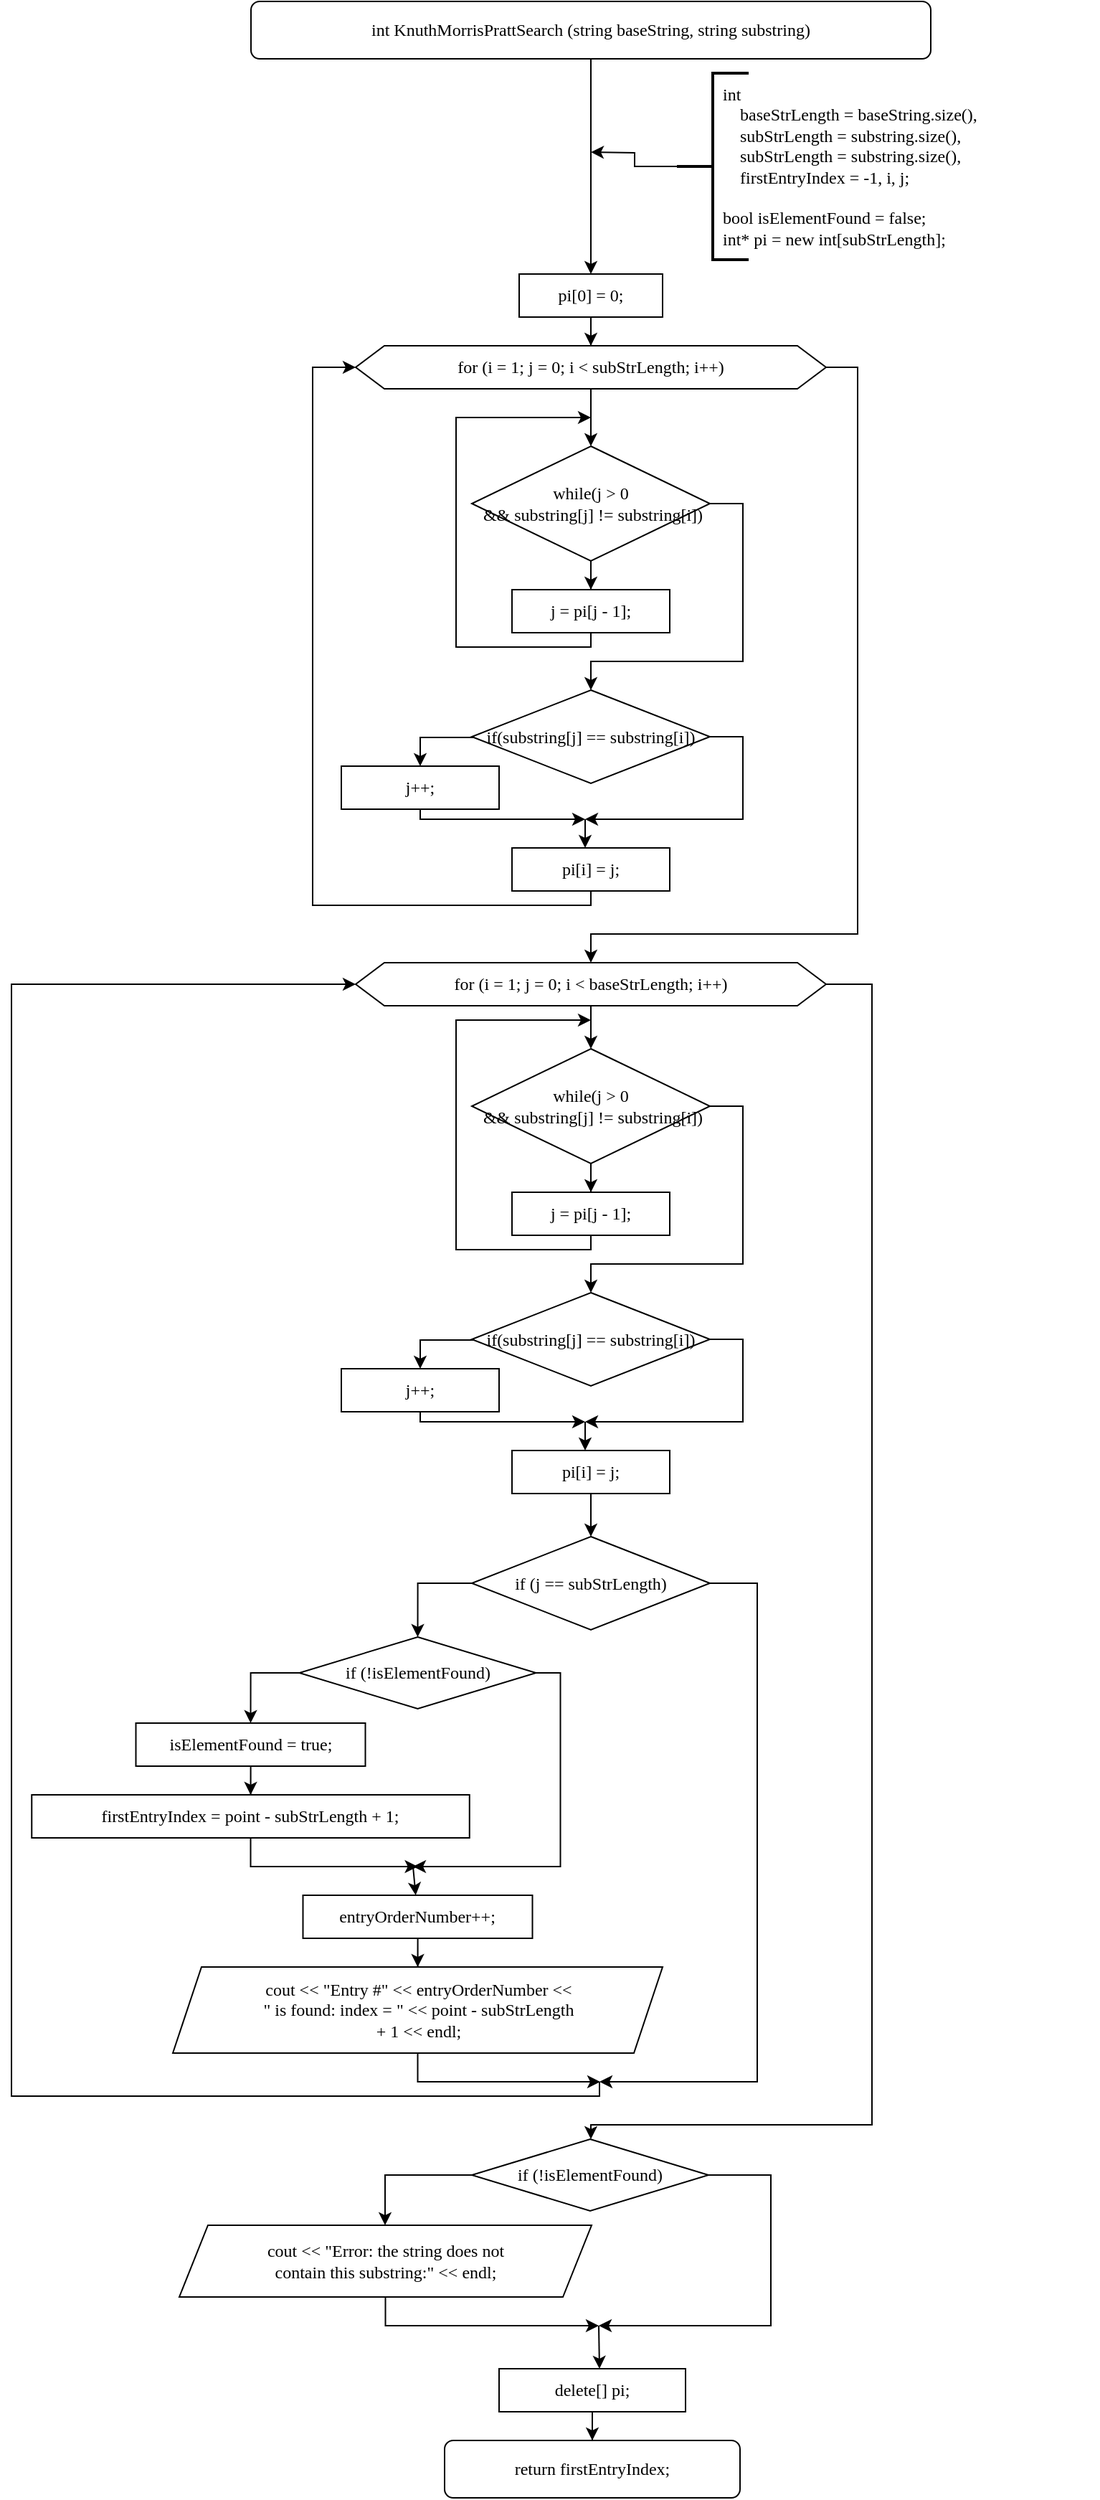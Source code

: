 <mxfile version="14.1.8" type="device"><diagram id="P3kmz6FlTMVLAKg2Gzme" name="Страница 1"><mxGraphModel dx="749" dy="563" grid="1" gridSize="10" guides="1" tooltips="1" connect="1" arrows="1" fold="1" page="1" pageScale="1" pageWidth="827" pageHeight="1169" math="0" shadow="0"><root><mxCell id="0"/><mxCell id="1" parent="0"/><mxCell id="GFhEsgeX--4xQB3chVRd-5" style="edgeStyle=orthogonalEdgeStyle;rounded=0;orthogonalLoop=1;jettySize=auto;html=1;entryX=0.5;entryY=0;entryDx=0;entryDy=0;" edge="1" parent="1" source="GFhEsgeX--4xQB3chVRd-1" target="GFhEsgeX--4xQB3chVRd-6"><mxGeometry relative="1" as="geometry"><mxPoint x="414" y="230" as="targetPoint"/></mxGeometry></mxCell><mxCell id="GFhEsgeX--4xQB3chVRd-1" value="int KnuthMorrisPrattSearch (string baseString, string substring)" style="rounded=1;whiteSpace=wrap;html=1;fontFamily=Consolas;" vertex="1" parent="1"><mxGeometry x="177" y="40" width="474" height="40" as="geometry"/></mxCell><mxCell id="GFhEsgeX--4xQB3chVRd-2" style="edgeStyle=orthogonalEdgeStyle;rounded=0;orthogonalLoop=1;jettySize=auto;html=1;fontFamily=Consolas;" edge="1" parent="1" source="GFhEsgeX--4xQB3chVRd-3"><mxGeometry relative="1" as="geometry"><mxPoint x="414" y="145" as="targetPoint"/></mxGeometry></mxCell><mxCell id="GFhEsgeX--4xQB3chVRd-3" value="" style="strokeWidth=2;html=1;shape=mxgraph.flowchart.annotation_2;align=left;labelPosition=right;pointerEvents=1;" vertex="1" parent="1"><mxGeometry x="474" y="90" width="50" height="130" as="geometry"/></mxCell><mxCell id="GFhEsgeX--4xQB3chVRd-4" value="&lt;div&gt;int&amp;nbsp;&lt;/div&gt;&lt;div&gt;&amp;nbsp; &amp;nbsp; baseStrLength = baseString.size(),&amp;nbsp;&lt;/div&gt;&lt;div&gt;&amp;nbsp; &amp;nbsp; subStrLength = substring.size(),&lt;/div&gt;&lt;div&gt;&amp;nbsp; &amp;nbsp; subStrLength = substring.size(),&lt;/div&gt;&lt;div&gt;&amp;nbsp; &amp;nbsp; firstEntryIndex = -1, i, j;&lt;/div&gt;&lt;div&gt;&lt;br&gt;&lt;/div&gt;&lt;div&gt;bool isElementFound = false;&lt;/div&gt;&lt;div&gt;int* pi = new int[subStrLength];&lt;/div&gt;" style="text;html=1;strokeColor=none;fillColor=none;align=left;verticalAlign=middle;whiteSpace=wrap;rounded=0;fontFamily=Consolas;" vertex="1" parent="1"><mxGeometry x="504" y="100" width="264" height="110" as="geometry"/></mxCell><mxCell id="GFhEsgeX--4xQB3chVRd-8" style="edgeStyle=orthogonalEdgeStyle;rounded=0;orthogonalLoop=1;jettySize=auto;html=1;entryX=0.5;entryY=0;entryDx=0;entryDy=0;" edge="1" parent="1" source="GFhEsgeX--4xQB3chVRd-6" target="GFhEsgeX--4xQB3chVRd-7"><mxGeometry relative="1" as="geometry"/></mxCell><mxCell id="GFhEsgeX--4xQB3chVRd-6" value="pi[0] = 0;" style="rounded=0;whiteSpace=wrap;html=1;fontFamily=Consolas;align=center;" vertex="1" parent="1"><mxGeometry x="364" y="230" width="100" height="30" as="geometry"/></mxCell><mxCell id="GFhEsgeX--4xQB3chVRd-10" style="edgeStyle=orthogonalEdgeStyle;rounded=0;orthogonalLoop=1;jettySize=auto;html=1;entryX=0.5;entryY=0;entryDx=0;entryDy=0;fontFamily=Consolas;" edge="1" parent="1" source="GFhEsgeX--4xQB3chVRd-7" target="GFhEsgeX--4xQB3chVRd-9"><mxGeometry relative="1" as="geometry"/></mxCell><mxCell id="GFhEsgeX--4xQB3chVRd-23" style="edgeStyle=orthogonalEdgeStyle;rounded=0;orthogonalLoop=1;jettySize=auto;html=1;fontFamily=Consolas;entryX=0.5;entryY=0;entryDx=0;entryDy=0;" edge="1" parent="1" source="GFhEsgeX--4xQB3chVRd-7" target="GFhEsgeX--4xQB3chVRd-24"><mxGeometry relative="1" as="geometry"><mxPoint x="414" y="690" as="targetPoint"/><Array as="points"><mxPoint x="600" y="295"/><mxPoint x="600" y="690"/><mxPoint x="414" y="690"/></Array></mxGeometry></mxCell><mxCell id="GFhEsgeX--4xQB3chVRd-7" value="for (i = 1; j = 0; i &amp;lt; subStrLength; i++)" style="shape=hexagon;perimeter=hexagonPerimeter2;whiteSpace=wrap;html=1;fixedSize=1;fontFamily=Consolas;align=center;" vertex="1" parent="1"><mxGeometry x="250" y="280" width="328" height="30" as="geometry"/></mxCell><mxCell id="GFhEsgeX--4xQB3chVRd-12" style="edgeStyle=orthogonalEdgeStyle;rounded=0;orthogonalLoop=1;jettySize=auto;html=1;entryX=0.5;entryY=0;entryDx=0;entryDy=0;fontFamily=Consolas;" edge="1" parent="1" source="GFhEsgeX--4xQB3chVRd-9" target="GFhEsgeX--4xQB3chVRd-11"><mxGeometry relative="1" as="geometry"/></mxCell><mxCell id="GFhEsgeX--4xQB3chVRd-14" style="edgeStyle=orthogonalEdgeStyle;rounded=0;orthogonalLoop=1;jettySize=auto;html=1;fontFamily=Consolas;entryX=0.5;entryY=0;entryDx=0;entryDy=0;" edge="1" parent="1" source="GFhEsgeX--4xQB3chVRd-9" target="GFhEsgeX--4xQB3chVRd-15"><mxGeometry relative="1" as="geometry"><mxPoint x="414" y="500" as="targetPoint"/><Array as="points"><mxPoint x="520" y="390"/><mxPoint x="520" y="500"/><mxPoint x="414" y="500"/></Array></mxGeometry></mxCell><mxCell id="GFhEsgeX--4xQB3chVRd-9" value="while(j &amp;gt; 0&lt;br&gt;&amp;nbsp;&amp;amp;&amp;amp; substring[j] != substring[i])" style="rhombus;whiteSpace=wrap;html=1;fontFamily=Consolas;" vertex="1" parent="1"><mxGeometry x="331" y="350" width="166" height="80" as="geometry"/></mxCell><mxCell id="GFhEsgeX--4xQB3chVRd-13" style="edgeStyle=orthogonalEdgeStyle;rounded=0;orthogonalLoop=1;jettySize=auto;html=1;fontFamily=Consolas;" edge="1" parent="1" source="GFhEsgeX--4xQB3chVRd-11"><mxGeometry relative="1" as="geometry"><mxPoint x="414" y="330" as="targetPoint"/><Array as="points"><mxPoint x="414" y="490"/><mxPoint x="320" y="490"/></Array></mxGeometry></mxCell><mxCell id="GFhEsgeX--4xQB3chVRd-11" value="j = pi[j - 1];" style="rounded=0;whiteSpace=wrap;html=1;fontFamily=Consolas;align=center;" vertex="1" parent="1"><mxGeometry x="359" y="450" width="110" height="30" as="geometry"/></mxCell><mxCell id="GFhEsgeX--4xQB3chVRd-17" style="edgeStyle=orthogonalEdgeStyle;rounded=0;orthogonalLoop=1;jettySize=auto;html=1;fontFamily=Consolas;" edge="1" parent="1" target="GFhEsgeX--4xQB3chVRd-16"><mxGeometry relative="1" as="geometry"><mxPoint x="414" y="555.5" as="sourcePoint"/><Array as="points"><mxPoint x="414" y="553"/><mxPoint x="295" y="553"/></Array></mxGeometry></mxCell><mxCell id="GFhEsgeX--4xQB3chVRd-19" style="edgeStyle=orthogonalEdgeStyle;rounded=0;orthogonalLoop=1;jettySize=auto;html=1;fontFamily=Consolas;" edge="1" parent="1" source="GFhEsgeX--4xQB3chVRd-15"><mxGeometry relative="1" as="geometry"><mxPoint x="410" y="610" as="targetPoint"/><Array as="points"><mxPoint x="520" y="553"/><mxPoint x="520" y="610"/></Array></mxGeometry></mxCell><mxCell id="GFhEsgeX--4xQB3chVRd-15" value="if(substring[j] == substring[i])" style="rhombus;whiteSpace=wrap;html=1;fontFamily=Consolas;" vertex="1" parent="1"><mxGeometry x="331" y="520" width="166" height="65" as="geometry"/></mxCell><mxCell id="GFhEsgeX--4xQB3chVRd-18" style="edgeStyle=orthogonalEdgeStyle;rounded=0;orthogonalLoop=1;jettySize=auto;html=1;fontFamily=Consolas;" edge="1" parent="1" source="GFhEsgeX--4xQB3chVRd-16"><mxGeometry relative="1" as="geometry"><mxPoint x="410" y="610" as="targetPoint"/><Array as="points"><mxPoint x="295" y="610"/></Array></mxGeometry></mxCell><mxCell id="GFhEsgeX--4xQB3chVRd-16" value="j++;" style="rounded=0;whiteSpace=wrap;html=1;fontFamily=Consolas;align=center;" vertex="1" parent="1"><mxGeometry x="240" y="573" width="110" height="30" as="geometry"/></mxCell><mxCell id="GFhEsgeX--4xQB3chVRd-20" value="" style="endArrow=classic;html=1;fontFamily=Consolas;" edge="1" parent="1"><mxGeometry width="50" height="50" relative="1" as="geometry"><mxPoint x="410" y="610" as="sourcePoint"/><mxPoint x="410" y="630" as="targetPoint"/></mxGeometry></mxCell><mxCell id="GFhEsgeX--4xQB3chVRd-22" style="edgeStyle=orthogonalEdgeStyle;rounded=0;orthogonalLoop=1;jettySize=auto;html=1;fontFamily=Consolas;entryX=0;entryY=0.5;entryDx=0;entryDy=0;" edge="1" parent="1" source="GFhEsgeX--4xQB3chVRd-21" target="GFhEsgeX--4xQB3chVRd-7"><mxGeometry relative="1" as="geometry"><mxPoint x="220" y="300" as="targetPoint"/><Array as="points"><mxPoint x="414" y="670"/><mxPoint x="220" y="670"/><mxPoint x="220" y="295"/></Array></mxGeometry></mxCell><mxCell id="GFhEsgeX--4xQB3chVRd-21" value="pi[i] = j;" style="rounded=0;whiteSpace=wrap;html=1;fontFamily=Consolas;align=center;" vertex="1" parent="1"><mxGeometry x="359" y="630" width="110" height="30" as="geometry"/></mxCell><mxCell id="GFhEsgeX--4xQB3chVRd-37" style="edgeStyle=orthogonalEdgeStyle;rounded=0;orthogonalLoop=1;jettySize=auto;html=1;entryX=0.5;entryY=0;entryDx=0;entryDy=0;fontFamily=Consolas;" edge="1" parent="1" source="GFhEsgeX--4xQB3chVRd-24" target="GFhEsgeX--4xQB3chVRd-27"><mxGeometry relative="1" as="geometry"/></mxCell><mxCell id="GFhEsgeX--4xQB3chVRd-58" style="edgeStyle=orthogonalEdgeStyle;rounded=0;orthogonalLoop=1;jettySize=auto;html=1;fontFamily=Consolas;" edge="1" parent="1" source="GFhEsgeX--4xQB3chVRd-24"><mxGeometry relative="1" as="geometry"><mxPoint x="414" y="1530" as="targetPoint"/><Array as="points"><mxPoint x="610" y="725"/><mxPoint x="610" y="1520"/><mxPoint x="414" y="1520"/></Array></mxGeometry></mxCell><mxCell id="GFhEsgeX--4xQB3chVRd-24" value="for (i = 1; j = 0; i &amp;lt; baseStrLength; i++)" style="shape=hexagon;perimeter=hexagonPerimeter2;whiteSpace=wrap;html=1;fixedSize=1;fontFamily=Consolas;align=center;" vertex="1" parent="1"><mxGeometry x="250" y="710" width="328" height="30" as="geometry"/></mxCell><mxCell id="GFhEsgeX--4xQB3chVRd-25" style="edgeStyle=orthogonalEdgeStyle;rounded=0;orthogonalLoop=1;jettySize=auto;html=1;entryX=0.5;entryY=0;entryDx=0;entryDy=0;fontFamily=Consolas;" edge="1" parent="1" source="GFhEsgeX--4xQB3chVRd-27" target="GFhEsgeX--4xQB3chVRd-29"><mxGeometry relative="1" as="geometry"/></mxCell><mxCell id="GFhEsgeX--4xQB3chVRd-26" style="edgeStyle=orthogonalEdgeStyle;rounded=0;orthogonalLoop=1;jettySize=auto;html=1;fontFamily=Consolas;entryX=0.5;entryY=0;entryDx=0;entryDy=0;" edge="1" parent="1" source="GFhEsgeX--4xQB3chVRd-27" target="GFhEsgeX--4xQB3chVRd-32"><mxGeometry relative="1" as="geometry"><mxPoint x="414" y="920" as="targetPoint"/><Array as="points"><mxPoint x="520" y="810"/><mxPoint x="520" y="920"/><mxPoint x="414" y="920"/></Array></mxGeometry></mxCell><mxCell id="GFhEsgeX--4xQB3chVRd-27" value="while(j &amp;gt; 0&lt;br&gt;&amp;nbsp;&amp;amp;&amp;amp; substring[j] != substring[i])" style="rhombus;whiteSpace=wrap;html=1;fontFamily=Consolas;" vertex="1" parent="1"><mxGeometry x="331" y="770" width="166" height="80" as="geometry"/></mxCell><mxCell id="GFhEsgeX--4xQB3chVRd-28" style="edgeStyle=orthogonalEdgeStyle;rounded=0;orthogonalLoop=1;jettySize=auto;html=1;fontFamily=Consolas;" edge="1" parent="1" source="GFhEsgeX--4xQB3chVRd-29"><mxGeometry relative="1" as="geometry"><mxPoint x="414" y="750" as="targetPoint"/><Array as="points"><mxPoint x="414" y="910"/><mxPoint x="320" y="910"/></Array></mxGeometry></mxCell><mxCell id="GFhEsgeX--4xQB3chVRd-29" value="j = pi[j - 1];" style="rounded=0;whiteSpace=wrap;html=1;fontFamily=Consolas;align=center;" vertex="1" parent="1"><mxGeometry x="359" y="870" width="110" height="30" as="geometry"/></mxCell><mxCell id="GFhEsgeX--4xQB3chVRd-30" style="edgeStyle=orthogonalEdgeStyle;rounded=0;orthogonalLoop=1;jettySize=auto;html=1;fontFamily=Consolas;" edge="1" parent="1" target="GFhEsgeX--4xQB3chVRd-34"><mxGeometry relative="1" as="geometry"><mxPoint x="414" y="975.5" as="sourcePoint"/><Array as="points"><mxPoint x="414" y="973"/><mxPoint x="295" y="973"/></Array></mxGeometry></mxCell><mxCell id="GFhEsgeX--4xQB3chVRd-31" style="edgeStyle=orthogonalEdgeStyle;rounded=0;orthogonalLoop=1;jettySize=auto;html=1;fontFamily=Consolas;" edge="1" parent="1" source="GFhEsgeX--4xQB3chVRd-32"><mxGeometry relative="1" as="geometry"><mxPoint x="410" y="1030" as="targetPoint"/><Array as="points"><mxPoint x="520" y="973"/><mxPoint x="520" y="1030"/></Array></mxGeometry></mxCell><mxCell id="GFhEsgeX--4xQB3chVRd-32" value="if(substring[j] == substring[i])" style="rhombus;whiteSpace=wrap;html=1;fontFamily=Consolas;" vertex="1" parent="1"><mxGeometry x="331" y="940" width="166" height="65" as="geometry"/></mxCell><mxCell id="GFhEsgeX--4xQB3chVRd-33" style="edgeStyle=orthogonalEdgeStyle;rounded=0;orthogonalLoop=1;jettySize=auto;html=1;fontFamily=Consolas;" edge="1" parent="1" source="GFhEsgeX--4xQB3chVRd-34"><mxGeometry relative="1" as="geometry"><mxPoint x="410" y="1030" as="targetPoint"/><Array as="points"><mxPoint x="295" y="1030"/></Array></mxGeometry></mxCell><mxCell id="GFhEsgeX--4xQB3chVRd-34" value="j++;" style="rounded=0;whiteSpace=wrap;html=1;fontFamily=Consolas;align=center;" vertex="1" parent="1"><mxGeometry x="240" y="993" width="110" height="30" as="geometry"/></mxCell><mxCell id="GFhEsgeX--4xQB3chVRd-35" value="" style="endArrow=classic;html=1;fontFamily=Consolas;" edge="1" parent="1"><mxGeometry width="50" height="50" relative="1" as="geometry"><mxPoint x="410" y="1030" as="sourcePoint"/><mxPoint x="410" y="1050" as="targetPoint"/></mxGeometry></mxCell><mxCell id="GFhEsgeX--4xQB3chVRd-39" style="edgeStyle=orthogonalEdgeStyle;rounded=0;orthogonalLoop=1;jettySize=auto;html=1;entryX=0.5;entryY=0;entryDx=0;entryDy=0;fontFamily=Consolas;" edge="1" parent="1" source="GFhEsgeX--4xQB3chVRd-36" target="GFhEsgeX--4xQB3chVRd-38"><mxGeometry relative="1" as="geometry"/></mxCell><mxCell id="GFhEsgeX--4xQB3chVRd-36" value="pi[i] = j;" style="rounded=0;whiteSpace=wrap;html=1;fontFamily=Consolas;align=center;" vertex="1" parent="1"><mxGeometry x="359" y="1050" width="110" height="30" as="geometry"/></mxCell><mxCell id="GFhEsgeX--4xQB3chVRd-49" style="edgeStyle=orthogonalEdgeStyle;rounded=0;orthogonalLoop=1;jettySize=auto;html=1;entryX=0.5;entryY=0;entryDx=0;entryDy=0;fontFamily=Consolas;" edge="1" parent="1" source="GFhEsgeX--4xQB3chVRd-38" target="GFhEsgeX--4xQB3chVRd-42"><mxGeometry relative="1" as="geometry"><Array as="points"><mxPoint x="293" y="1143"/></Array></mxGeometry></mxCell><mxCell id="GFhEsgeX--4xQB3chVRd-54" style="edgeStyle=orthogonalEdgeStyle;rounded=0;orthogonalLoop=1;jettySize=auto;html=1;fontFamily=Consolas;" edge="1" parent="1" source="GFhEsgeX--4xQB3chVRd-38"><mxGeometry relative="1" as="geometry"><mxPoint x="420" y="1490" as="targetPoint"/><Array as="points"><mxPoint x="530" y="1143"/><mxPoint x="530" y="1490"/></Array></mxGeometry></mxCell><mxCell id="GFhEsgeX--4xQB3chVRd-38" value="if (j == subStrLength)" style="rhombus;whiteSpace=wrap;html=1;fontFamily=Consolas;" vertex="1" parent="1"><mxGeometry x="331" y="1110" width="166" height="65" as="geometry"/></mxCell><mxCell id="GFhEsgeX--4xQB3chVRd-40" style="edgeStyle=orthogonalEdgeStyle;rounded=0;orthogonalLoop=1;jettySize=auto;html=1;entryX=0.5;entryY=0;entryDx=0;entryDy=0;fontFamily=Consolas;" edge="1" parent="1" source="GFhEsgeX--4xQB3chVRd-42" target="GFhEsgeX--4xQB3chVRd-43"><mxGeometry relative="1" as="geometry"><Array as="points"><mxPoint x="176.75" y="1205"/></Array></mxGeometry></mxCell><mxCell id="GFhEsgeX--4xQB3chVRd-41" style="edgeStyle=orthogonalEdgeStyle;rounded=0;orthogonalLoop=1;jettySize=auto;html=1;fontFamily=Consolas;" edge="1" parent="1" source="GFhEsgeX--4xQB3chVRd-42"><mxGeometry relative="1" as="geometry"><mxPoint x="290" y="1340" as="targetPoint"/><Array as="points"><mxPoint x="392.75" y="1205"/><mxPoint x="392.75" y="1340"/></Array></mxGeometry></mxCell><mxCell id="GFhEsgeX--4xQB3chVRd-42" value="if (!isElementFound)" style="rhombus;whiteSpace=wrap;html=1;fontFamily=Consolas;align=center;" vertex="1" parent="1"><mxGeometry x="210.75" y="1180" width="165" height="50" as="geometry"/></mxCell><mxCell id="GFhEsgeX--4xQB3chVRd-50" style="edgeStyle=orthogonalEdgeStyle;rounded=0;orthogonalLoop=1;jettySize=auto;html=1;entryX=0.5;entryY=0;entryDx=0;entryDy=0;fontFamily=Consolas;" edge="1" parent="1" source="GFhEsgeX--4xQB3chVRd-43" target="GFhEsgeX--4xQB3chVRd-45"><mxGeometry relative="1" as="geometry"/></mxCell><mxCell id="GFhEsgeX--4xQB3chVRd-43" value="isElementFound = true;" style="rounded=0;whiteSpace=wrap;html=1;fontFamily=Consolas;align=center;" vertex="1" parent="1"><mxGeometry x="96.75" y="1240" width="160" height="30" as="geometry"/></mxCell><mxCell id="GFhEsgeX--4xQB3chVRd-44" style="edgeStyle=orthogonalEdgeStyle;rounded=0;orthogonalLoop=1;jettySize=auto;html=1;fontFamily=Consolas;" edge="1" parent="1" source="GFhEsgeX--4xQB3chVRd-45"><mxGeometry relative="1" as="geometry"><mxPoint x="292.75" y="1340" as="targetPoint"/></mxGeometry></mxCell><mxCell id="GFhEsgeX--4xQB3chVRd-45" value="firstEntryIndex = point - subStrLength + 1;" style="rounded=0;whiteSpace=wrap;html=1;fontFamily=Consolas;align=center;" vertex="1" parent="1"><mxGeometry x="24.13" y="1290" width="305.25" height="30" as="geometry"/></mxCell><mxCell id="GFhEsgeX--4xQB3chVRd-52" style="edgeStyle=orthogonalEdgeStyle;rounded=0;orthogonalLoop=1;jettySize=auto;html=1;entryX=0.5;entryY=0;entryDx=0;entryDy=0;fontFamily=Consolas;" edge="1" parent="1" source="GFhEsgeX--4xQB3chVRd-46" target="GFhEsgeX--4xQB3chVRd-47"><mxGeometry relative="1" as="geometry"/></mxCell><mxCell id="GFhEsgeX--4xQB3chVRd-46" value="entryOrderNumber++;" style="rounded=0;whiteSpace=wrap;html=1;fontFamily=Consolas;align=center;" vertex="1" parent="1"><mxGeometry x="213.25" y="1360" width="160" height="30" as="geometry"/></mxCell><mxCell id="GFhEsgeX--4xQB3chVRd-55" style="edgeStyle=orthogonalEdgeStyle;rounded=0;orthogonalLoop=1;jettySize=auto;html=1;fontFamily=Consolas;" edge="1" parent="1" source="GFhEsgeX--4xQB3chVRd-47"><mxGeometry relative="1" as="geometry"><mxPoint x="420" y="1490" as="targetPoint"/></mxGeometry></mxCell><mxCell id="GFhEsgeX--4xQB3chVRd-47" value="cout &amp;lt;&amp;lt; &quot;Entry #&quot; &amp;lt;&amp;lt; entryOrderNumber &amp;lt;&amp;lt; &lt;br&gt;&quot; is found: index = &quot; &amp;lt;&amp;lt; point - subStrLength &lt;br&gt;+ 1 &amp;lt;&amp;lt; endl;" style="shape=parallelogram;perimeter=parallelogramPerimeter;whiteSpace=wrap;html=1;fixedSize=1;fontFamily=Consolas;" vertex="1" parent="1"><mxGeometry x="122.5" y="1410" width="341.5" height="60" as="geometry"/></mxCell><mxCell id="GFhEsgeX--4xQB3chVRd-51" value="" style="endArrow=classic;html=1;fontFamily=Consolas;" edge="1" parent="1" target="GFhEsgeX--4xQB3chVRd-46"><mxGeometry width="50" height="50" relative="1" as="geometry"><mxPoint x="290" y="1340" as="sourcePoint"/><mxPoint x="230" y="1220" as="targetPoint"/></mxGeometry></mxCell><mxCell id="GFhEsgeX--4xQB3chVRd-56" value="" style="endArrow=classic;html=1;fontFamily=Consolas;edgeStyle=orthogonalEdgeStyle;arcSize=0;entryX=0;entryY=0.5;entryDx=0;entryDy=0;" edge="1" parent="1" target="GFhEsgeX--4xQB3chVRd-24"><mxGeometry width="50" height="50" relative="1" as="geometry"><mxPoint x="420" y="1490" as="sourcePoint"/><mxPoint x="80" y="1050" as="targetPoint"/><Array as="points"><mxPoint x="420" y="1500"/><mxPoint x="10" y="1500"/><mxPoint x="10" y="725"/></Array></mxGeometry></mxCell><mxCell id="GFhEsgeX--4xQB3chVRd-59" style="edgeStyle=orthogonalEdgeStyle;rounded=0;orthogonalLoop=1;jettySize=auto;html=1;fontFamily=Consolas;" edge="1" parent="1" source="GFhEsgeX--4xQB3chVRd-61" target="GFhEsgeX--4xQB3chVRd-63"><mxGeometry relative="1" as="geometry"><Array as="points"><mxPoint x="413.5" y="1555"/><mxPoint x="270.5" y="1555"/></Array></mxGeometry></mxCell><mxCell id="GFhEsgeX--4xQB3chVRd-60" style="edgeStyle=orthogonalEdgeStyle;rounded=0;orthogonalLoop=1;jettySize=auto;html=1;fontFamily=Consolas;" edge="1" parent="1" source="GFhEsgeX--4xQB3chVRd-61"><mxGeometry relative="1" as="geometry"><mxPoint x="419.5" y="1660" as="targetPoint"/><Array as="points"><mxPoint x="539.5" y="1555"/><mxPoint x="539.5" y="1660"/></Array></mxGeometry></mxCell><mxCell id="GFhEsgeX--4xQB3chVRd-61" value="if (!isElementFound)" style="rhombus;whiteSpace=wrap;html=1;fontFamily=Consolas;align=center;" vertex="1" parent="1"><mxGeometry x="331" y="1530" width="165" height="50" as="geometry"/></mxCell><mxCell id="GFhEsgeX--4xQB3chVRd-62" style="edgeStyle=orthogonalEdgeStyle;rounded=0;orthogonalLoop=1;jettySize=auto;html=1;fontFamily=Consolas;" edge="1" parent="1" source="GFhEsgeX--4xQB3chVRd-63"><mxGeometry relative="1" as="geometry"><mxPoint x="419.5" y="1660" as="targetPoint"/><Array as="points"><mxPoint x="270.5" y="1660"/></Array></mxGeometry></mxCell><mxCell id="GFhEsgeX--4xQB3chVRd-63" value="cout &amp;lt;&amp;lt; &quot;Error: the string does not &lt;br&gt;contain this substring:&quot; &amp;lt;&amp;lt; endl;" style="shape=parallelogram;perimeter=parallelogramPerimeter;whiteSpace=wrap;html=1;fixedSize=1;fontFamily=Consolas;" vertex="1" parent="1"><mxGeometry x="127" y="1590" width="287.5" height="50" as="geometry"/></mxCell><mxCell id="GFhEsgeX--4xQB3chVRd-64" value="" style="endArrow=classic;html=1;fontFamily=Consolas;" edge="1" parent="1"><mxGeometry width="50" height="50" relative="1" as="geometry"><mxPoint x="419.5" y="1660" as="sourcePoint"/><mxPoint x="420" y="1690" as="targetPoint"/></mxGeometry></mxCell><mxCell id="GFhEsgeX--4xQB3chVRd-67" style="edgeStyle=orthogonalEdgeStyle;rounded=0;orthogonalLoop=1;jettySize=auto;html=1;entryX=0.5;entryY=0;entryDx=0;entryDy=0;fontFamily=Consolas;" edge="1" parent="1" source="GFhEsgeX--4xQB3chVRd-65" target="GFhEsgeX--4xQB3chVRd-66"><mxGeometry relative="1" as="geometry"/></mxCell><mxCell id="GFhEsgeX--4xQB3chVRd-65" value="delete[] pi;" style="rounded=0;whiteSpace=wrap;html=1;fontFamily=Consolas;align=center;" vertex="1" parent="1"><mxGeometry x="350" y="1690" width="130" height="30" as="geometry"/></mxCell><mxCell id="GFhEsgeX--4xQB3chVRd-66" value="return firstEntryIndex;" style="rounded=1;whiteSpace=wrap;html=1;fontFamily=Consolas;" vertex="1" parent="1"><mxGeometry x="312" y="1740" width="206" height="40" as="geometry"/></mxCell></root></mxGraphModel></diagram></mxfile>